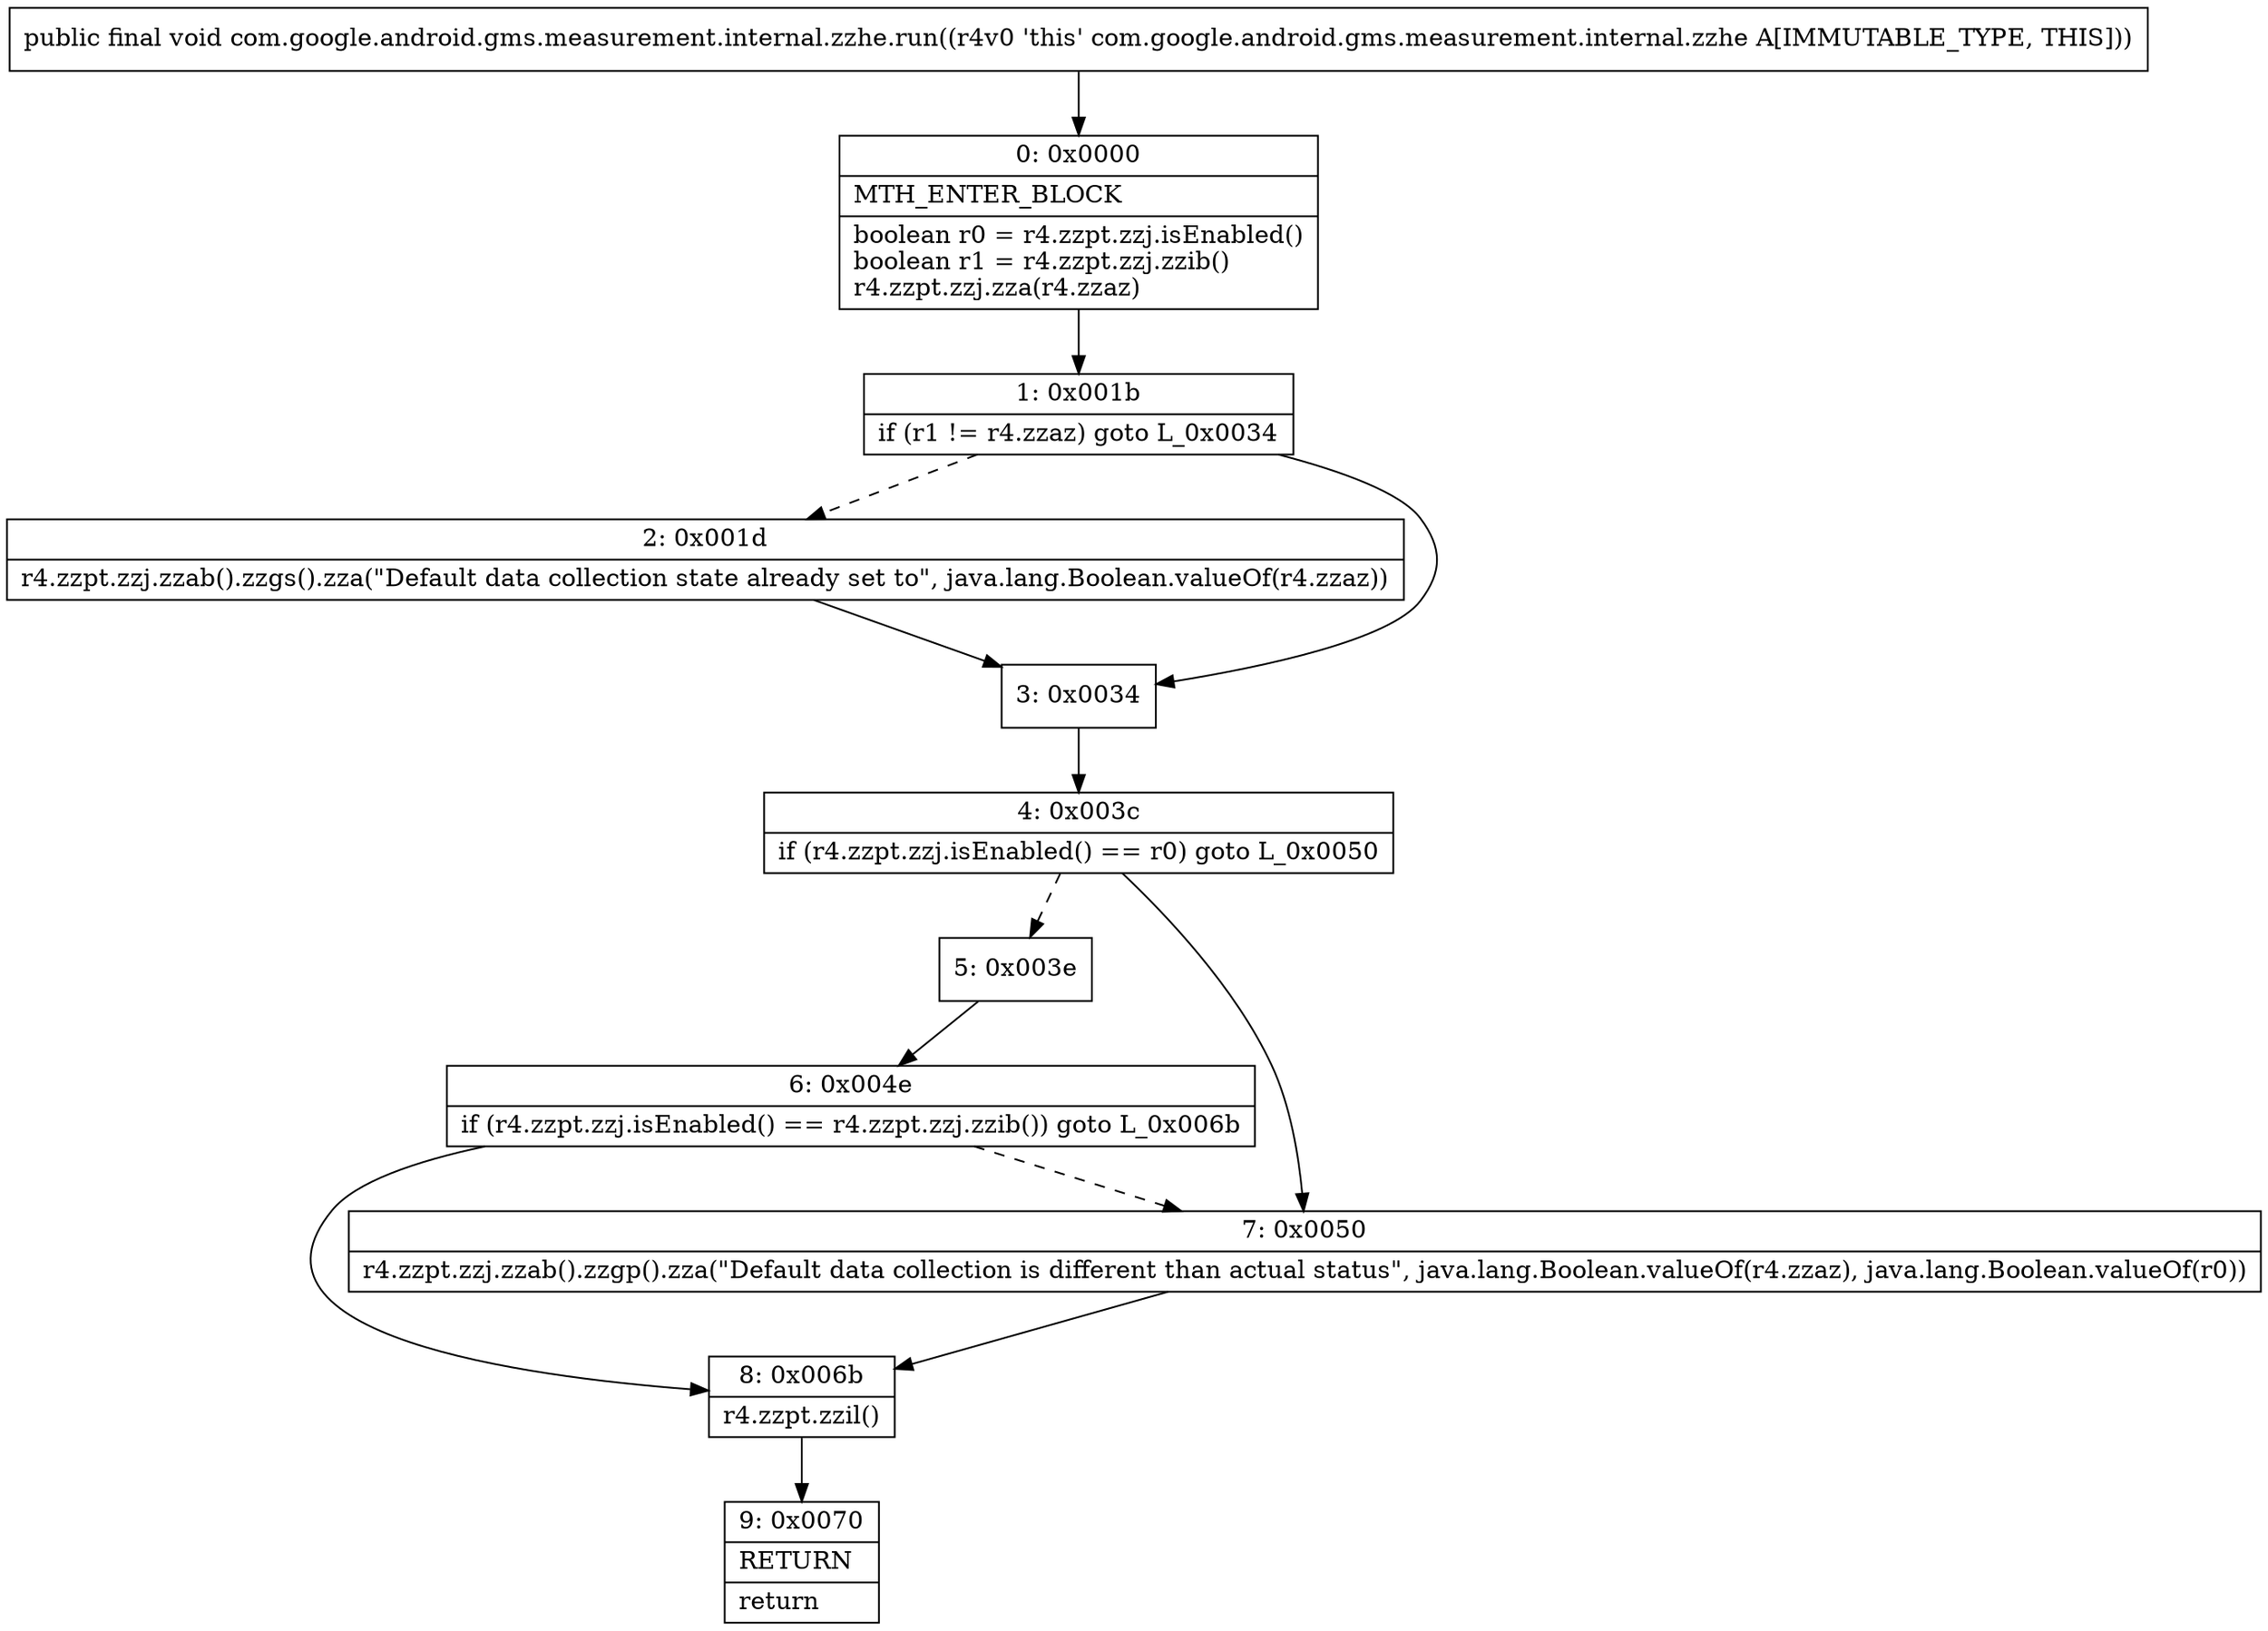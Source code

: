 digraph "CFG forcom.google.android.gms.measurement.internal.zzhe.run()V" {
Node_0 [shape=record,label="{0\:\ 0x0000|MTH_ENTER_BLOCK\l|boolean r0 = r4.zzpt.zzj.isEnabled()\lboolean r1 = r4.zzpt.zzj.zzib()\lr4.zzpt.zzj.zza(r4.zzaz)\l}"];
Node_1 [shape=record,label="{1\:\ 0x001b|if (r1 != r4.zzaz) goto L_0x0034\l}"];
Node_2 [shape=record,label="{2\:\ 0x001d|r4.zzpt.zzj.zzab().zzgs().zza(\"Default data collection state already set to\", java.lang.Boolean.valueOf(r4.zzaz))\l}"];
Node_3 [shape=record,label="{3\:\ 0x0034}"];
Node_4 [shape=record,label="{4\:\ 0x003c|if (r4.zzpt.zzj.isEnabled() == r0) goto L_0x0050\l}"];
Node_5 [shape=record,label="{5\:\ 0x003e}"];
Node_6 [shape=record,label="{6\:\ 0x004e|if (r4.zzpt.zzj.isEnabled() == r4.zzpt.zzj.zzib()) goto L_0x006b\l}"];
Node_7 [shape=record,label="{7\:\ 0x0050|r4.zzpt.zzj.zzab().zzgp().zza(\"Default data collection is different than actual status\", java.lang.Boolean.valueOf(r4.zzaz), java.lang.Boolean.valueOf(r0))\l}"];
Node_8 [shape=record,label="{8\:\ 0x006b|r4.zzpt.zzil()\l}"];
Node_9 [shape=record,label="{9\:\ 0x0070|RETURN\l|return\l}"];
MethodNode[shape=record,label="{public final void com.google.android.gms.measurement.internal.zzhe.run((r4v0 'this' com.google.android.gms.measurement.internal.zzhe A[IMMUTABLE_TYPE, THIS])) }"];
MethodNode -> Node_0;
Node_0 -> Node_1;
Node_1 -> Node_2[style=dashed];
Node_1 -> Node_3;
Node_2 -> Node_3;
Node_3 -> Node_4;
Node_4 -> Node_5[style=dashed];
Node_4 -> Node_7;
Node_5 -> Node_6;
Node_6 -> Node_7[style=dashed];
Node_6 -> Node_8;
Node_7 -> Node_8;
Node_8 -> Node_9;
}

